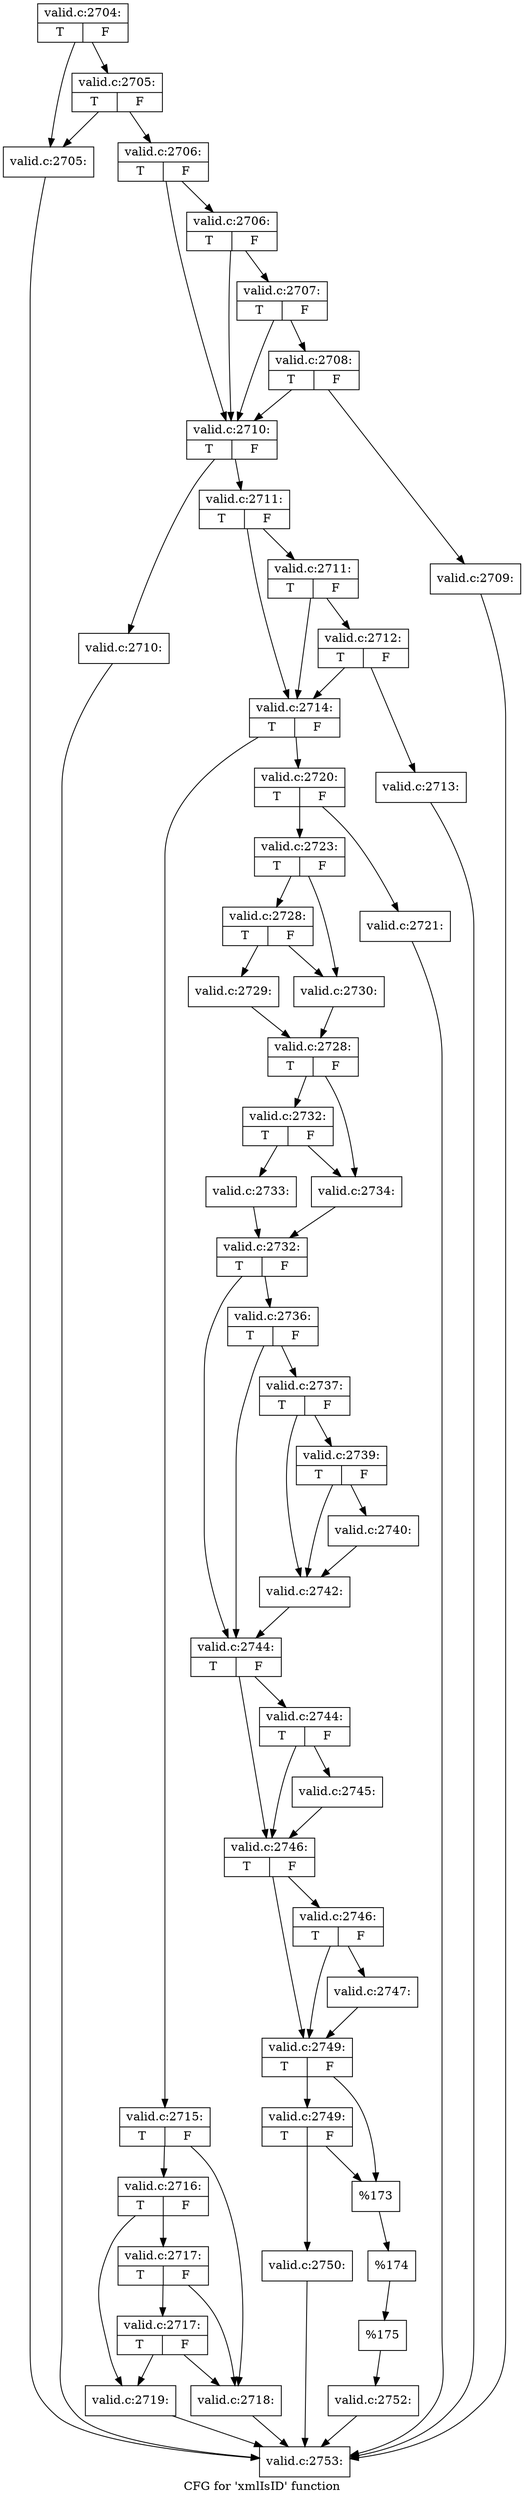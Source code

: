 digraph "CFG for 'xmlIsID' function" {
	label="CFG for 'xmlIsID' function";

	Node0x55fa50d25b80 [shape=record,label="{valid.c:2704:|{<s0>T|<s1>F}}"];
	Node0x55fa50d25b80 -> Node0x55fa50d2c170;
	Node0x55fa50d25b80 -> Node0x55fa50d2c210;
	Node0x55fa50d2c210 [shape=record,label="{valid.c:2705:|{<s0>T|<s1>F}}"];
	Node0x55fa50d2c210 -> Node0x55fa50d2c170;
	Node0x55fa50d2c210 -> Node0x55fa50d2c1c0;
	Node0x55fa50d2c170 [shape=record,label="{valid.c:2705:}"];
	Node0x55fa50d2c170 -> Node0x55fa50d19140;
	Node0x55fa50d2c1c0 [shape=record,label="{valid.c:2706:|{<s0>T|<s1>F}}"];
	Node0x55fa50d2c1c0 -> Node0x55fa50d2cb30;
	Node0x55fa50d2c1c0 -> Node0x55fa50d2c9e0;
	Node0x55fa50d2cb30 [shape=record,label="{valid.c:2706:|{<s0>T|<s1>F}}"];
	Node0x55fa50d2cb30 -> Node0x55fa50d2cab0;
	Node0x55fa50d2cb30 -> Node0x55fa50d2c9e0;
	Node0x55fa50d2cab0 [shape=record,label="{valid.c:2707:|{<s0>T|<s1>F}}"];
	Node0x55fa50d2cab0 -> Node0x55fa50d2c9e0;
	Node0x55fa50d2cab0 -> Node0x55fa50d2ca30;
	Node0x55fa50d2ca30 [shape=record,label="{valid.c:2708:|{<s0>T|<s1>F}}"];
	Node0x55fa50d2ca30 -> Node0x55fa50d2c9e0;
	Node0x55fa50d2ca30 -> Node0x55fa50d2c990;
	Node0x55fa50d2c990 [shape=record,label="{valid.c:2709:}"];
	Node0x55fa50d2c990 -> Node0x55fa50d19140;
	Node0x55fa50d2c9e0 [shape=record,label="{valid.c:2710:|{<s0>T|<s1>F}}"];
	Node0x55fa50d2c9e0 -> Node0x55fa50d2e990;
	Node0x55fa50d2c9e0 -> Node0x55fa50d2e9e0;
	Node0x55fa50d2e990 [shape=record,label="{valid.c:2710:}"];
	Node0x55fa50d2e990 -> Node0x55fa50d19140;
	Node0x55fa50d2e9e0 [shape=record,label="{valid.c:2711:|{<s0>T|<s1>F}}"];
	Node0x55fa50d2e9e0 -> Node0x55fa50d2efe0;
	Node0x55fa50d2e9e0 -> Node0x55fa50d2ef10;
	Node0x55fa50d2efe0 [shape=record,label="{valid.c:2711:|{<s0>T|<s1>F}}"];
	Node0x55fa50d2efe0 -> Node0x55fa50d2ef60;
	Node0x55fa50d2efe0 -> Node0x55fa50d2ef10;
	Node0x55fa50d2ef60 [shape=record,label="{valid.c:2712:|{<s0>T|<s1>F}}"];
	Node0x55fa50d2ef60 -> Node0x55fa50d2ee70;
	Node0x55fa50d2ef60 -> Node0x55fa50d2ef10;
	Node0x55fa50d2ee70 [shape=record,label="{valid.c:2713:}"];
	Node0x55fa50d2ee70 -> Node0x55fa50d19140;
	Node0x55fa50d2ef10 [shape=record,label="{valid.c:2714:|{<s0>T|<s1>F}}"];
	Node0x55fa50d2ef10 -> Node0x55fa50d2fcd0;
	Node0x55fa50d2ef10 -> Node0x55fa50d2fd70;
	Node0x55fa50d2fcd0 [shape=record,label="{valid.c:2715:|{<s0>T|<s1>F}}"];
	Node0x55fa50d2fcd0 -> Node0x55fa50d30260;
	Node0x55fa50d2fcd0 -> Node0x55fa50d30300;
	Node0x55fa50d30300 [shape=record,label="{valid.c:2716:|{<s0>T|<s1>F}}"];
	Node0x55fa50d30300 -> Node0x55fa50d30760;
	Node0x55fa50d30300 -> Node0x55fa50d302b0;
	Node0x55fa50d30760 [shape=record,label="{valid.c:2717:|{<s0>T|<s1>F}}"];
	Node0x55fa50d30760 -> Node0x55fa50d30260;
	Node0x55fa50d30760 -> Node0x55fa50d31500;
	Node0x55fa50d31500 [shape=record,label="{valid.c:2717:|{<s0>T|<s1>F}}"];
	Node0x55fa50d31500 -> Node0x55fa50d30260;
	Node0x55fa50d31500 -> Node0x55fa50d302b0;
	Node0x55fa50d30260 [shape=record,label="{valid.c:2718:}"];
	Node0x55fa50d30260 -> Node0x55fa50d19140;
	Node0x55fa50d302b0 [shape=record,label="{valid.c:2719:}"];
	Node0x55fa50d302b0 -> Node0x55fa50d19140;
	Node0x55fa50d2fd70 [shape=record,label="{valid.c:2720:|{<s0>T|<s1>F}}"];
	Node0x55fa50d2fd70 -> Node0x55fa50d32120;
	Node0x55fa50d2fd70 -> Node0x55fa50d321c0;
	Node0x55fa50d32120 [shape=record,label="{valid.c:2721:}"];
	Node0x55fa50d32120 -> Node0x55fa50d19140;
	Node0x55fa50d321c0 [shape=record,label="{valid.c:2723:|{<s0>T|<s1>F}}"];
	Node0x55fa50d321c0 -> Node0x55fa50d33550;
	Node0x55fa50d321c0 -> Node0x55fa50d334b0;
	Node0x55fa50d33550 [shape=record,label="{valid.c:2728:|{<s0>T|<s1>F}}"];
	Node0x55fa50d33550 -> Node0x55fa50d33460;
	Node0x55fa50d33550 -> Node0x55fa50d334b0;
	Node0x55fa50d33460 [shape=record,label="{valid.c:2729:}"];
	Node0x55fa50d33460 -> Node0x55fa50d33500;
	Node0x55fa50d334b0 [shape=record,label="{valid.c:2730:}"];
	Node0x55fa50d334b0 -> Node0x55fa50d33500;
	Node0x55fa50d33500 [shape=record,label="{valid.c:2728:|{<s0>T|<s1>F}}"];
	Node0x55fa50d33500 -> Node0x55fa50d34db0;
	Node0x55fa50d33500 -> Node0x55fa50d34d10;
	Node0x55fa50d34db0 [shape=record,label="{valid.c:2732:|{<s0>T|<s1>F}}"];
	Node0x55fa50d34db0 -> Node0x55fa50d34cc0;
	Node0x55fa50d34db0 -> Node0x55fa50d34d10;
	Node0x55fa50d34cc0 [shape=record,label="{valid.c:2733:}"];
	Node0x55fa50d34cc0 -> Node0x55fa50d34d60;
	Node0x55fa50d34d10 [shape=record,label="{valid.c:2734:}"];
	Node0x55fa50d34d10 -> Node0x55fa50d34d60;
	Node0x55fa50d34d60 [shape=record,label="{valid.c:2732:|{<s0>T|<s1>F}}"];
	Node0x55fa50d34d60 -> Node0x55fa50d360c0;
	Node0x55fa50d34d60 -> Node0x55fa50d36070;
	Node0x55fa50d360c0 [shape=record,label="{valid.c:2736:|{<s0>T|<s1>F}}"];
	Node0x55fa50d360c0 -> Node0x55fa50d36020;
	Node0x55fa50d360c0 -> Node0x55fa50d36070;
	Node0x55fa50d36020 [shape=record,label="{valid.c:2737:|{<s0>T|<s1>F}}"];
	Node0x55fa50d36020 -> Node0x55fa50d36da0;
	Node0x55fa50d36020 -> Node0x55fa50d36d50;
	Node0x55fa50d36da0 [shape=record,label="{valid.c:2739:|{<s0>T|<s1>F}}"];
	Node0x55fa50d36da0 -> Node0x55fa50d36d00;
	Node0x55fa50d36da0 -> Node0x55fa50d36d50;
	Node0x55fa50d36d00 [shape=record,label="{valid.c:2740:}"];
	Node0x55fa50d36d00 -> Node0x55fa50d36d50;
	Node0x55fa50d36d50 [shape=record,label="{valid.c:2742:}"];
	Node0x55fa50d36d50 -> Node0x55fa50d36070;
	Node0x55fa50d36070 [shape=record,label="{valid.c:2744:|{<s0>T|<s1>F}}"];
	Node0x55fa50d36070 -> Node0x55fa50d37a60;
	Node0x55fa50d36070 -> Node0x55fa50d37a10;
	Node0x55fa50d37a60 [shape=record,label="{valid.c:2744:|{<s0>T|<s1>F}}"];
	Node0x55fa50d37a60 -> Node0x55fa50d379c0;
	Node0x55fa50d37a60 -> Node0x55fa50d37a10;
	Node0x55fa50d379c0 [shape=record,label="{valid.c:2745:}"];
	Node0x55fa50d379c0 -> Node0x55fa50d37a10;
	Node0x55fa50d37a10 [shape=record,label="{valid.c:2746:|{<s0>T|<s1>F}}"];
	Node0x55fa50d37a10 -> Node0x55fa50d384c0;
	Node0x55fa50d37a10 -> Node0x55fa50d38470;
	Node0x55fa50d384c0 [shape=record,label="{valid.c:2746:|{<s0>T|<s1>F}}"];
	Node0x55fa50d384c0 -> Node0x55fa50d38420;
	Node0x55fa50d384c0 -> Node0x55fa50d38470;
	Node0x55fa50d38420 [shape=record,label="{valid.c:2747:}"];
	Node0x55fa50d38420 -> Node0x55fa50d38470;
	Node0x55fa50d38470 [shape=record,label="{valid.c:2749:|{<s0>T|<s1>F}}"];
	Node0x55fa50d38470 -> Node0x55fa50d38f20;
	Node0x55fa50d38470 -> Node0x55fa50d38ed0;
	Node0x55fa50d38f20 [shape=record,label="{valid.c:2749:|{<s0>T|<s1>F}}"];
	Node0x55fa50d38f20 -> Node0x55fa50d38e80;
	Node0x55fa50d38f20 -> Node0x55fa50d38ed0;
	Node0x55fa50d38e80 [shape=record,label="{valid.c:2750:}"];
	Node0x55fa50d38e80 -> Node0x55fa50d19140;
	Node0x55fa50d38ed0 [shape=record,label="{%173}"];
	Node0x55fa50d38ed0 -> Node0x55fa50d32170;
	Node0x55fa50d32170 [shape=record,label="{%174}"];
	Node0x55fa50d32170 -> Node0x55fa50d2fd20;
	Node0x55fa50d2fd20 [shape=record,label="{%175}"];
	Node0x55fa50d2fd20 -> Node0x55fa50d2eec0;
	Node0x55fa50d2eec0 [shape=record,label="{valid.c:2752:}"];
	Node0x55fa50d2eec0 -> Node0x55fa50d19140;
	Node0x55fa50d19140 [shape=record,label="{valid.c:2753:}"];
}

